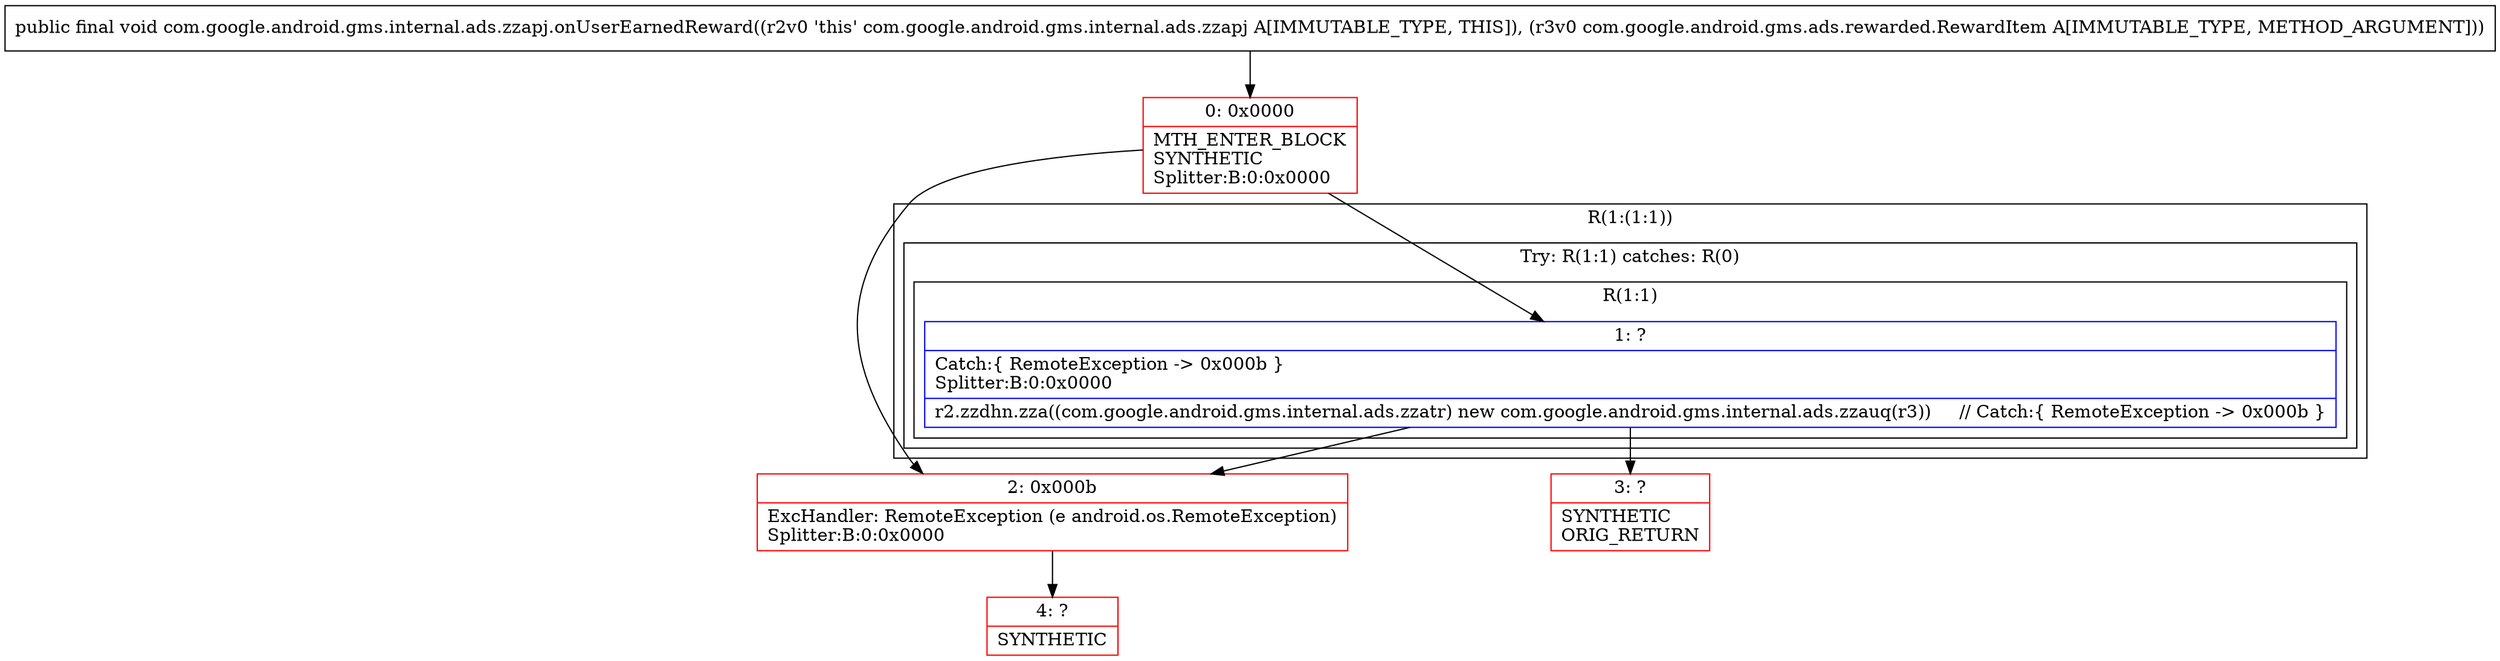 digraph "CFG forcom.google.android.gms.internal.ads.zzapj.onUserEarnedReward(Lcom\/google\/android\/gms\/ads\/rewarded\/RewardItem;)V" {
subgraph cluster_Region_334449507 {
label = "R(1:(1:1))";
node [shape=record,color=blue];
subgraph cluster_TryCatchRegion_578119027 {
label = "Try: R(1:1) catches: R(0)";
node [shape=record,color=blue];
subgraph cluster_Region_1043456878 {
label = "R(1:1)";
node [shape=record,color=blue];
Node_1 [shape=record,label="{1\:\ ?|Catch:\{ RemoteException \-\> 0x000b \}\lSplitter:B:0:0x0000\l|r2.zzdhn.zza((com.google.android.gms.internal.ads.zzatr) new com.google.android.gms.internal.ads.zzauq(r3))     \/\/ Catch:\{ RemoteException \-\> 0x000b \}\l}"];
}
subgraph cluster_Region_729485902 {
label = "R(0) | ExcHandler: RemoteException (e android.os.RemoteException)\l";
node [shape=record,color=blue];
}
}
}
subgraph cluster_Region_729485902 {
label = "R(0) | ExcHandler: RemoteException (e android.os.RemoteException)\l";
node [shape=record,color=blue];
}
Node_0 [shape=record,color=red,label="{0\:\ 0x0000|MTH_ENTER_BLOCK\lSYNTHETIC\lSplitter:B:0:0x0000\l}"];
Node_2 [shape=record,color=red,label="{2\:\ 0x000b|ExcHandler: RemoteException (e android.os.RemoteException)\lSplitter:B:0:0x0000\l}"];
Node_3 [shape=record,color=red,label="{3\:\ ?|SYNTHETIC\lORIG_RETURN\l}"];
Node_4 [shape=record,color=red,label="{4\:\ ?|SYNTHETIC\l}"];
MethodNode[shape=record,label="{public final void com.google.android.gms.internal.ads.zzapj.onUserEarnedReward((r2v0 'this' com.google.android.gms.internal.ads.zzapj A[IMMUTABLE_TYPE, THIS]), (r3v0 com.google.android.gms.ads.rewarded.RewardItem A[IMMUTABLE_TYPE, METHOD_ARGUMENT])) }"];
MethodNode -> Node_0;
Node_1 -> Node_2;
Node_1 -> Node_3;
Node_0 -> Node_1;
Node_0 -> Node_2;
Node_2 -> Node_4;
}

